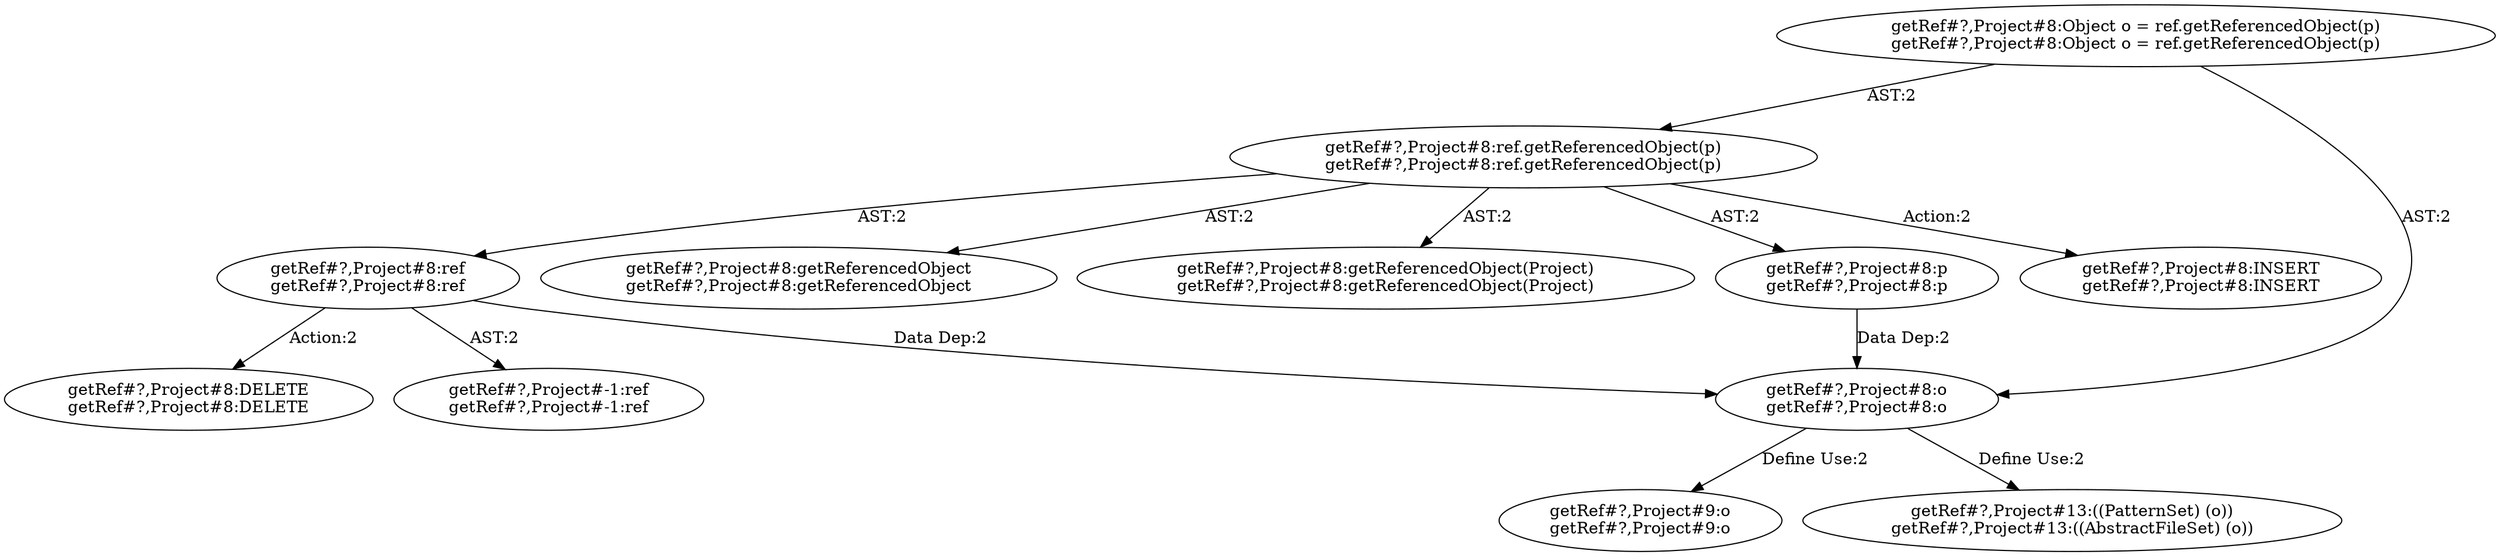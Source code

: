 digraph "Pattern" {
0 [label="getRef#?,Project#8:DELETE
getRef#?,Project#8:DELETE" shape=ellipse]
1 [label="getRef#?,Project#8:ref
getRef#?,Project#8:ref" shape=ellipse]
2 [label="getRef#?,Project#8:ref.getReferencedObject(p)
getRef#?,Project#8:ref.getReferencedObject(p)" shape=ellipse]
3 [label="getRef#?,Project#8:Object o = ref.getReferencedObject(p)
getRef#?,Project#8:Object o = ref.getReferencedObject(p)" shape=ellipse]
4 [label="getRef#?,Project#8:getReferencedObject
getRef#?,Project#8:getReferencedObject" shape=ellipse]
5 [label="getRef#?,Project#8:getReferencedObject(Project)
getRef#?,Project#8:getReferencedObject(Project)" shape=ellipse]
6 [label="getRef#?,Project#8:p
getRef#?,Project#8:p" shape=ellipse]
7 [label="getRef#?,Project#8:INSERT
getRef#?,Project#8:INSERT" shape=ellipse]
8 [label="getRef#?,Project#-1:ref
getRef#?,Project#-1:ref" shape=ellipse]
9 [label="getRef#?,Project#8:o
getRef#?,Project#8:o" shape=ellipse]
10 [label="getRef#?,Project#9:o
getRef#?,Project#9:o" shape=ellipse]
11 [label="getRef#?,Project#13:((PatternSet) (o))
getRef#?,Project#13:((AbstractFileSet) (o))" shape=ellipse]
1 -> 0 [label="Action:2"];
1 -> 8 [label="AST:2"];
1 -> 9 [label="Data Dep:2"];
2 -> 1 [label="AST:2"];
2 -> 4 [label="AST:2"];
2 -> 5 [label="AST:2"];
2 -> 6 [label="AST:2"];
2 -> 7 [label="Action:2"];
3 -> 2 [label="AST:2"];
3 -> 9 [label="AST:2"];
6 -> 9 [label="Data Dep:2"];
9 -> 10 [label="Define Use:2"];
9 -> 11 [label="Define Use:2"];
}